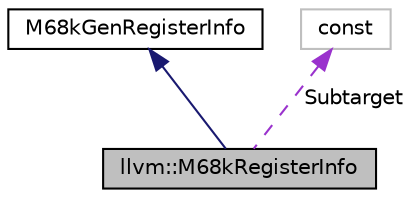digraph "llvm::M68kRegisterInfo"
{
 // LATEX_PDF_SIZE
  bgcolor="transparent";
  edge [fontname="Helvetica",fontsize="10",labelfontname="Helvetica",labelfontsize="10"];
  node [fontname="Helvetica",fontsize="10",shape=record];
  Node1 [label="llvm::M68kRegisterInfo",height=0.2,width=0.4,color="black", fillcolor="grey75", style="filled", fontcolor="black",tooltip=" "];
  Node2 -> Node1 [dir="back",color="midnightblue",fontsize="10",style="solid",fontname="Helvetica"];
  Node2 [label="M68kGenRegisterInfo",height=0.2,width=0.4,color="black",URL="$classM68kGenRegisterInfo.html",tooltip=" "];
  Node3 -> Node1 [dir="back",color="darkorchid3",fontsize="10",style="dashed",label=" Subtarget" ,fontname="Helvetica"];
  Node3 [label="const",height=0.2,width=0.4,color="grey75",tooltip=" "];
}
